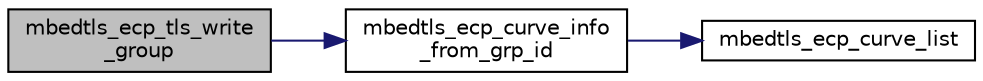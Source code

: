 digraph "mbedtls_ecp_tls_write_group"
{
 // LATEX_PDF_SIZE
  edge [fontname="Helvetica",fontsize="10",labelfontname="Helvetica",labelfontsize="10"];
  node [fontname="Helvetica",fontsize="10",shape=record];
  rankdir="LR";
  Node1 [label="mbedtls_ecp_tls_write\l_group",height=0.2,width=0.4,color="black", fillcolor="grey75", style="filled", fontcolor="black",tooltip="This function exports an elliptic curve as a TLS ECParameters record as defined in RFC 4492,..."];
  Node1 -> Node2 [color="midnightblue",fontsize="10",style="solid",fontname="Helvetica"];
  Node2 [label="mbedtls_ecp_curve_info\l_from_grp_id",height=0.2,width=0.4,color="black", fillcolor="white", style="filled",URL="$d4/d4d/ecp_8c.html#a6234c72d1af65d804da31a2706ef522e",tooltip="This function retrieves curve information from an internal group identifier."];
  Node2 -> Node3 [color="midnightblue",fontsize="10",style="solid",fontname="Helvetica"];
  Node3 [label="mbedtls_ecp_curve_list",height=0.2,width=0.4,color="black", fillcolor="white", style="filled",URL="$d4/d4d/ecp_8c.html#aee4af7c7ad70564c44ba750cd96ae989",tooltip="This function retrieves the information defined in mbedtls_ecp_curve_info() for all supported curves ..."];
}
